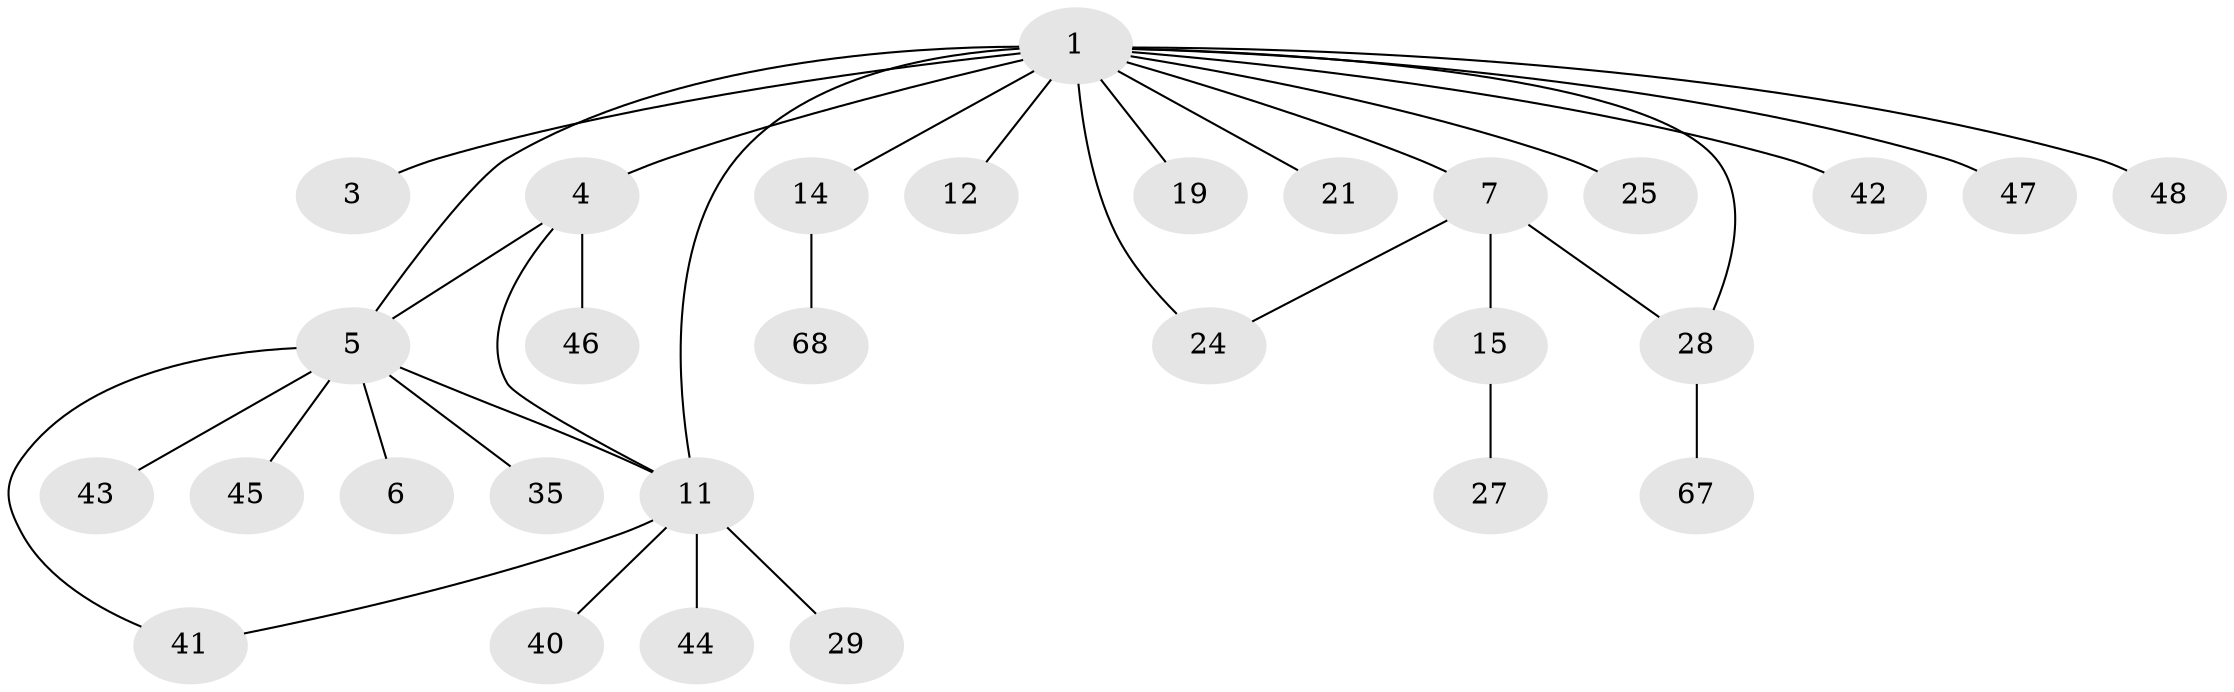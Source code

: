 // original degree distribution, {28: 0.013513513513513514, 4: 0.04054054054054054, 1: 0.5540540540540541, 6: 0.013513513513513514, 10: 0.02702702702702703, 5: 0.02702702702702703, 7: 0.013513513513513514, 2: 0.17567567567567569, 3: 0.13513513513513514}
// Generated by graph-tools (version 1.1) at 2025/18/03/04/25 18:18:19]
// undirected, 29 vertices, 34 edges
graph export_dot {
graph [start="1"]
  node [color=gray90,style=filled];
  1 [super="+57+59+2+9+52+53+54+70+63+56+17"];
  3;
  4 [super="+37+69+30"];
  5 [super="+32+33+62+65"];
  6;
  7 [super="+60+51+10+8+31+18"];
  11 [super="+16+13+38+72"];
  12;
  14;
  15;
  19 [super="+23"];
  21;
  24;
  25;
  27;
  28;
  29;
  35;
  40;
  41;
  42;
  43;
  44 [super="+61"];
  45;
  46;
  47;
  48;
  67;
  68;
  1 -- 3;
  1 -- 4 [weight=2];
  1 -- 5;
  1 -- 12;
  1 -- 14;
  1 -- 21;
  1 -- 25;
  1 -- 42;
  1 -- 47;
  1 -- 24;
  1 -- 48;
  1 -- 7 [weight=3];
  1 -- 11 [weight=4];
  1 -- 19;
  1 -- 28;
  4 -- 46;
  4 -- 11;
  4 -- 5;
  5 -- 6;
  5 -- 11;
  5 -- 35;
  5 -- 41;
  5 -- 45;
  5 -- 43;
  7 -- 24;
  7 -- 28;
  7 -- 15;
  11 -- 40;
  11 -- 41;
  11 -- 44;
  11 -- 29;
  14 -- 68;
  15 -- 27;
  28 -- 67;
}
